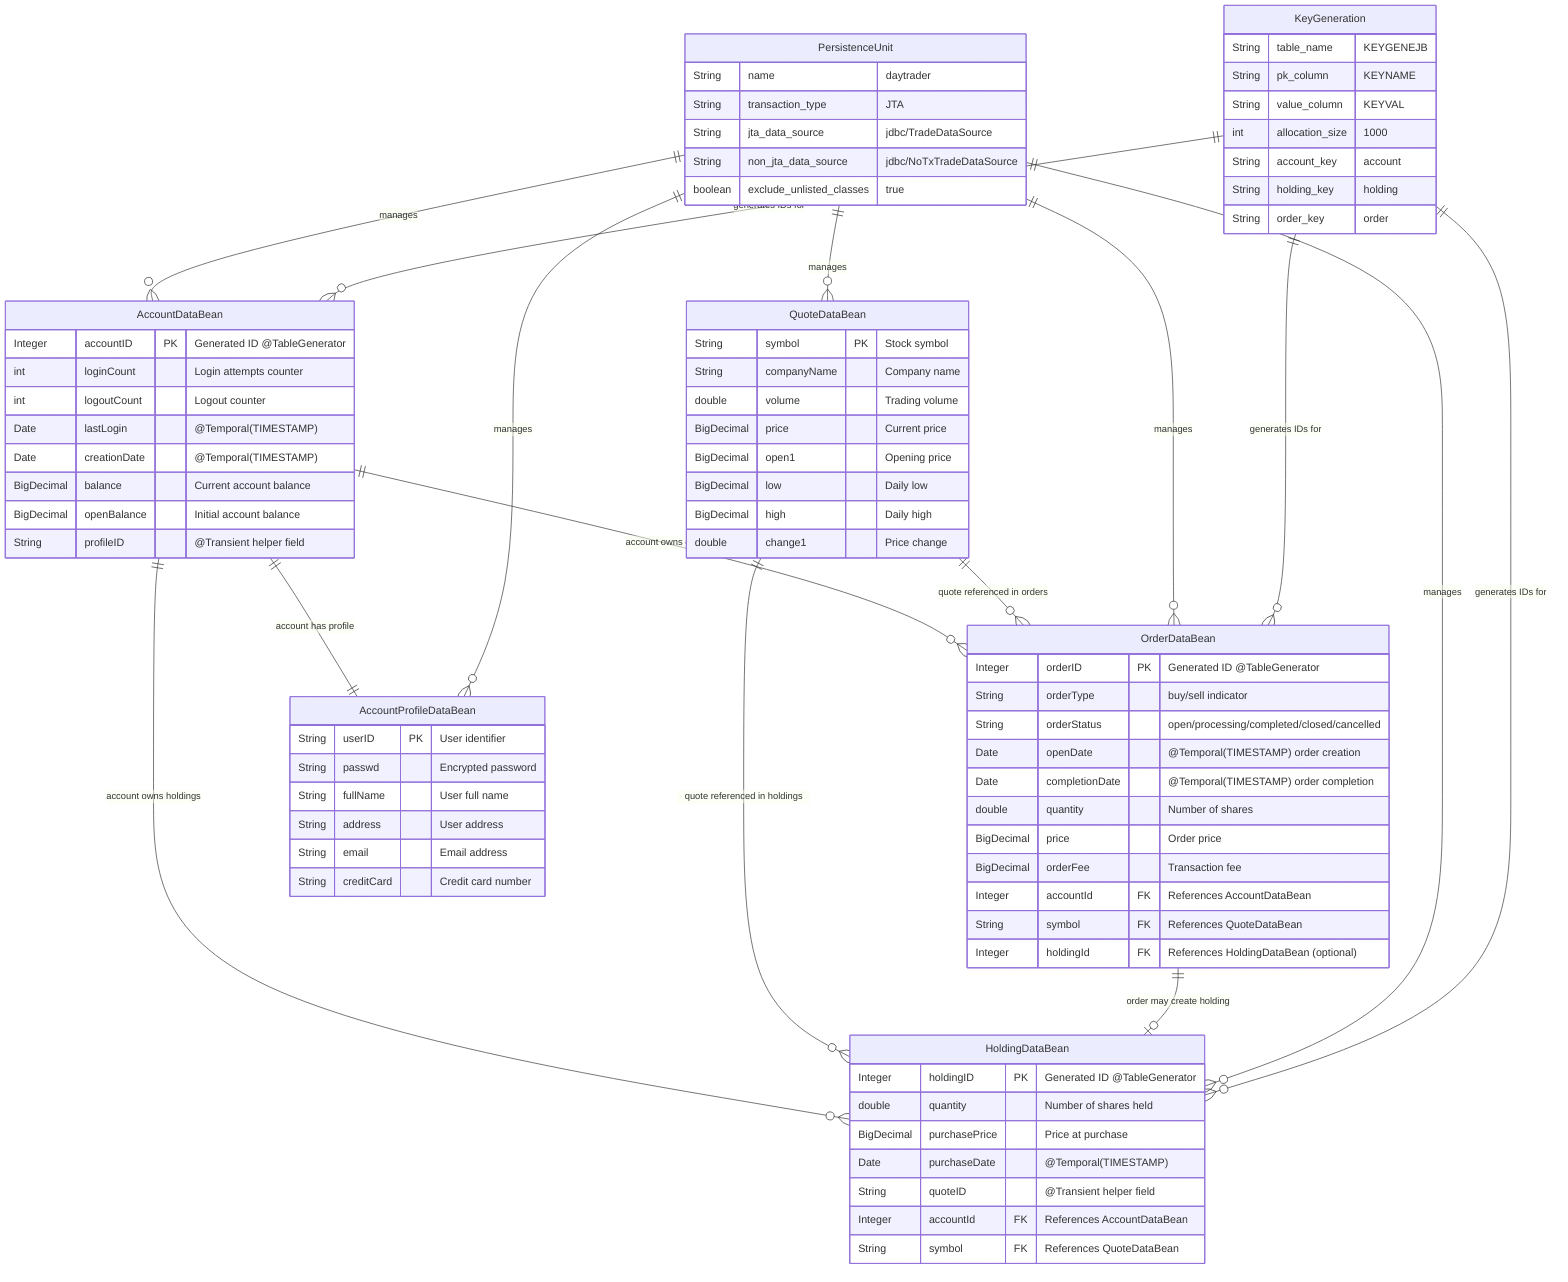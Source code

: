 erDiagram
    AccountDataBean ||--o{ OrderDataBean : "account owns orders"
    AccountDataBean ||--o{ HoldingDataBean : "account owns holdings"
    AccountDataBean ||--|| AccountProfileDataBean : "account has profile"
    QuoteDataBean ||--o{ OrderDataBean : "quote referenced in orders"
    QuoteDataBean ||--o{ HoldingDataBean : "quote referenced in holdings"
    OrderDataBean ||--o| HoldingDataBean : "order may create holding"

    AccountDataBean {
        Integer accountID PK "Generated ID @TableGenerator"
        int loginCount "Login attempts counter"
        int logoutCount "Logout counter"
        Date lastLogin "@Temporal(TIMESTAMP)"
        Date creationDate "@Temporal(TIMESTAMP)"
        BigDecimal balance "Current account balance"
        BigDecimal openBalance "Initial account balance"
        String profileID "@Transient helper field"
    }

    AccountProfileDataBean {
        String userID PK "User identifier"
        String passwd "Encrypted password"
        String fullName "User full name"
        String address "User address"
        String email "Email address"
        String creditCard "Credit card number"
    }

    HoldingDataBean {
        Integer holdingID PK "Generated ID @TableGenerator"
        double quantity "Number of shares held"
        BigDecimal purchasePrice "Price at purchase"
        Date purchaseDate "@Temporal(TIMESTAMP)"
        String quoteID "@Transient helper field"
        Integer accountId FK "References AccountDataBean"
        String symbol FK "References QuoteDataBean"
    }

    OrderDataBean {
        Integer orderID PK "Generated ID @TableGenerator"
        String orderType "buy/sell indicator"
        String orderStatus "open/processing/completed/closed/cancelled"
        Date openDate "@Temporal(TIMESTAMP) order creation"
        Date completionDate "@Temporal(TIMESTAMP) order completion"
        double quantity "Number of shares"
        BigDecimal price "Order price"
        BigDecimal orderFee "Transaction fee"
        Integer accountId FK "References AccountDataBean"
        String symbol FK "References QuoteDataBean"
        Integer holdingId FK "References HoldingDataBean (optional)"
    }

    QuoteDataBean {
        String symbol PK "Stock symbol"
        String companyName "Company name"
        double volume "Trading volume"
        BigDecimal price "Current price"
        BigDecimal open1 "Opening price"
        BigDecimal low "Daily low"
        BigDecimal high "Daily high"
        double change1 "Price change"
    }

    PersistenceUnit {
        String name "daytrader"
        String transaction_type "JTA"
        String jta_data_source "jdbc/TradeDataSource"
        String non_jta_data_source "jdbc/NoTxTradeDataSource"
        boolean exclude_unlisted_classes "true"
    }

    KeyGeneration {
        String table_name "KEYGENEJB"
        String pk_column "KEYNAME"
        String value_column "KEYVAL"
        int allocation_size "1000"
        String account_key "account"
        String holding_key "holding"
        String order_key "order"
    }

    %% Configuration relationships
    PersistenceUnit ||--o{ AccountDataBean : "manages"
    PersistenceUnit ||--o{ AccountProfileDataBean : "manages"  
    PersistenceUnit ||--o{ HoldingDataBean : "manages"
    PersistenceUnit ||--o{ OrderDataBean : "manages"
    PersistenceUnit ||--o{ QuoteDataBean : "manages"
    KeyGeneration ||--o{ AccountDataBean : "generates IDs for"
    KeyGeneration ||--o{ HoldingDataBean : "generates IDs for"
    KeyGeneration ||--o{ OrderDataBean : "generates IDs for"